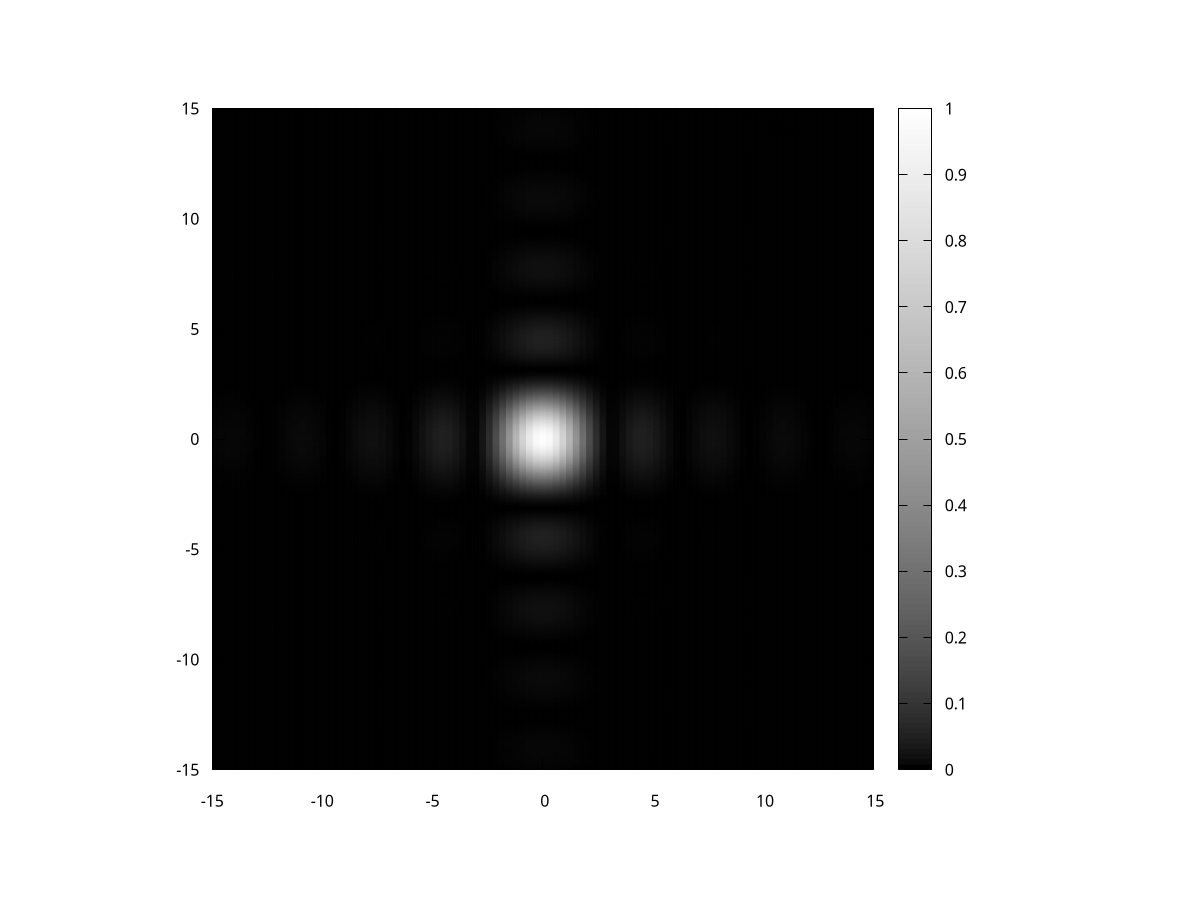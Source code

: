 f(x,y)=(sin(x)*sin(y)/(x*y))**2

set xrange [-15:15]
set yrange [-15:15]
set pm3d map
set size square
set palette gray positive
set isosample 1000,1000
splot f(x,y)
